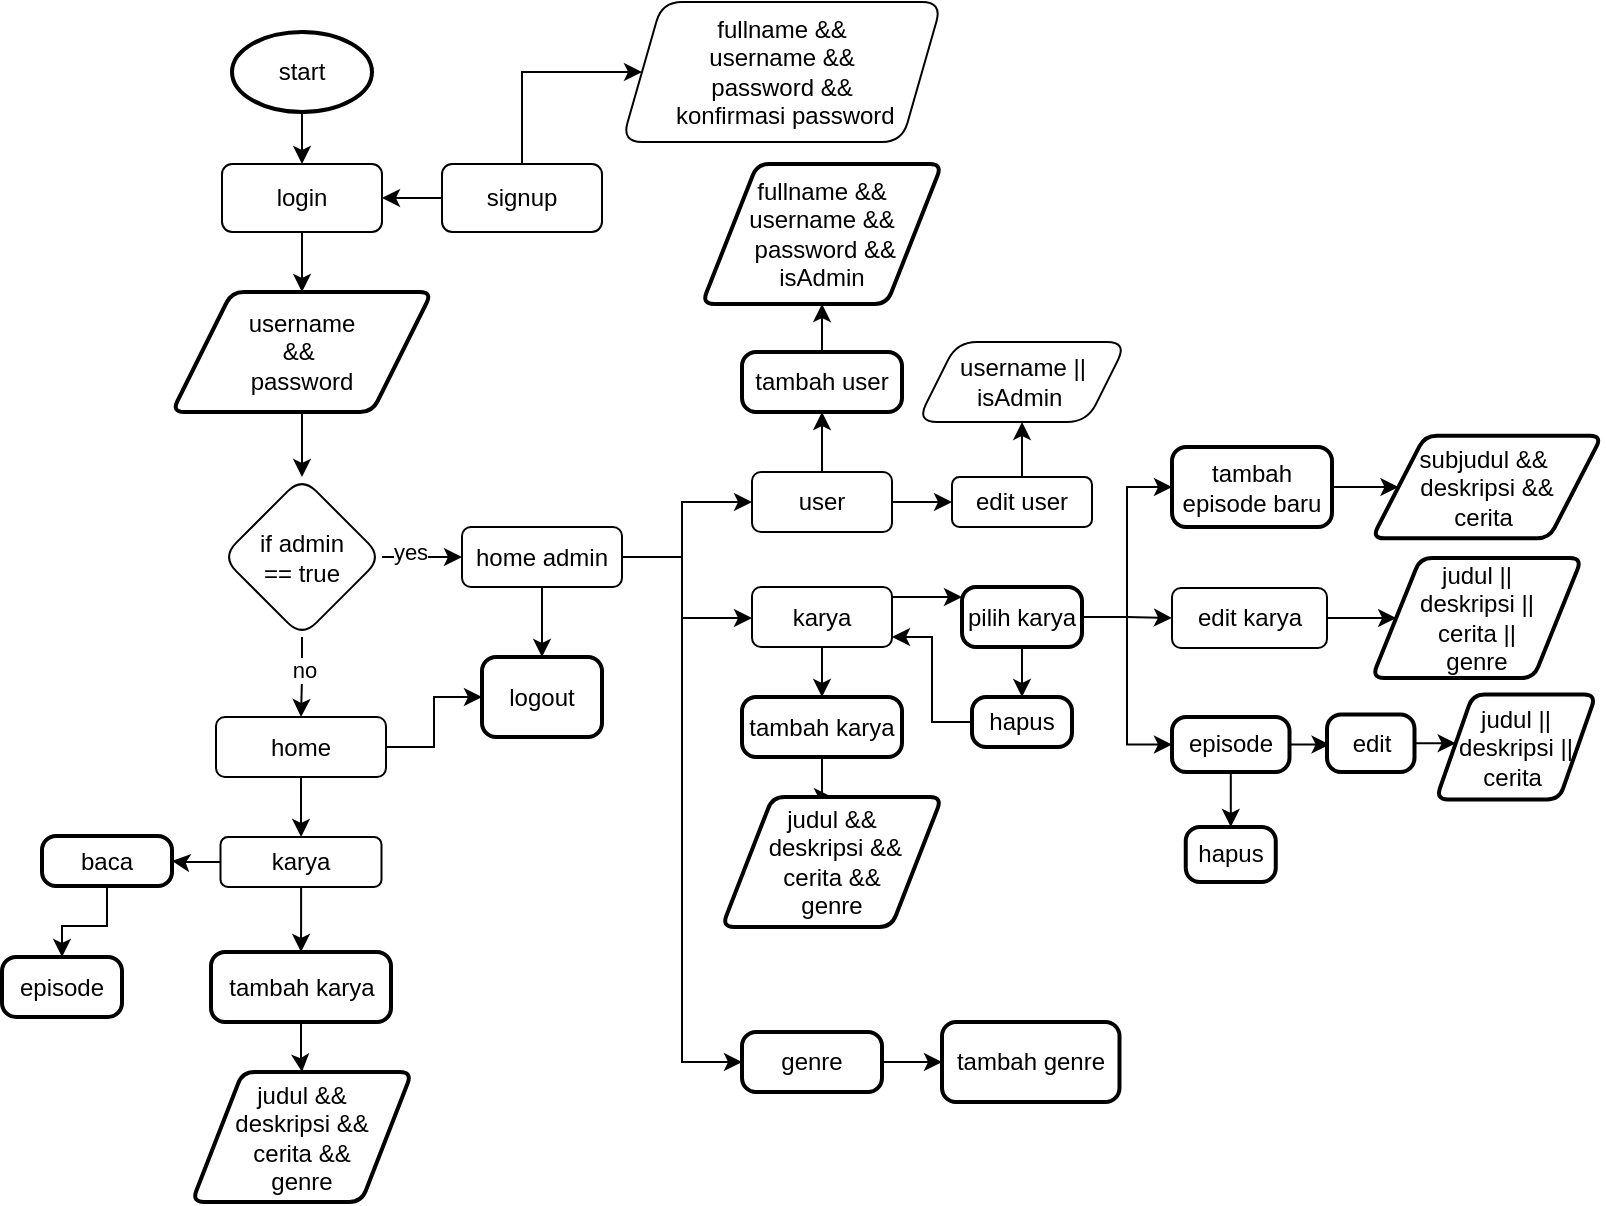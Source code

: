 <mxfile version="22.1.0" type="github">
  <diagram id="C5RBs43oDa-KdzZeNtuy" name="Page-1">
    <mxGraphModel dx="1466" dy="674" grid="1" gridSize="10" guides="1" tooltips="1" connect="1" arrows="1" fold="1" page="1" pageScale="1" pageWidth="827" pageHeight="1169" math="0" shadow="0">
      <root>
        <mxCell id="WIyWlLk6GJQsqaUBKTNV-0" />
        <mxCell id="WIyWlLk6GJQsqaUBKTNV-1" parent="WIyWlLk6GJQsqaUBKTNV-0" />
        <mxCell id="j7ybLudrItDJHJF2ztr_-8" value="" style="edgeStyle=orthogonalEdgeStyle;rounded=0;orthogonalLoop=1;jettySize=auto;html=1;" parent="WIyWlLk6GJQsqaUBKTNV-1" source="WIyWlLk6GJQsqaUBKTNV-3" target="j7ybLudrItDJHJF2ztr_-7" edge="1">
          <mxGeometry relative="1" as="geometry" />
        </mxCell>
        <mxCell id="WIyWlLk6GJQsqaUBKTNV-3" value="login" style="rounded=1;whiteSpace=wrap;html=1;fontSize=12;glass=0;strokeWidth=1;shadow=0;" parent="WIyWlLk6GJQsqaUBKTNV-1" vertex="1">
          <mxGeometry x="140" y="86" width="80" height="34" as="geometry" />
        </mxCell>
        <mxCell id="j7ybLudrItDJHJF2ztr_-1" value="" style="edgeStyle=orthogonalEdgeStyle;rounded=0;orthogonalLoop=1;jettySize=auto;html=1;" parent="WIyWlLk6GJQsqaUBKTNV-1" source="j7ybLudrItDJHJF2ztr_-0" target="WIyWlLk6GJQsqaUBKTNV-3" edge="1">
          <mxGeometry relative="1" as="geometry" />
        </mxCell>
        <mxCell id="j7ybLudrItDJHJF2ztr_-0" value="start" style="strokeWidth=2;html=1;shape=mxgraph.flowchart.start_1;whiteSpace=wrap;" parent="WIyWlLk6GJQsqaUBKTNV-1" vertex="1">
          <mxGeometry x="145" y="20" width="70" height="40" as="geometry" />
        </mxCell>
        <mxCell id="j7ybLudrItDJHJF2ztr_-6" style="edgeStyle=orthogonalEdgeStyle;rounded=0;orthogonalLoop=1;jettySize=auto;html=1;" parent="WIyWlLk6GJQsqaUBKTNV-1" source="j7ybLudrItDJHJF2ztr_-2" target="WIyWlLk6GJQsqaUBKTNV-3" edge="1">
          <mxGeometry relative="1" as="geometry" />
        </mxCell>
        <mxCell id="j7ybLudrItDJHJF2ztr_-75" style="edgeStyle=orthogonalEdgeStyle;rounded=0;orthogonalLoop=1;jettySize=auto;html=1;entryX=0;entryY=0.5;entryDx=0;entryDy=0;" parent="WIyWlLk6GJQsqaUBKTNV-1" source="j7ybLudrItDJHJF2ztr_-2" target="j7ybLudrItDJHJF2ztr_-9" edge="1">
          <mxGeometry relative="1" as="geometry">
            <Array as="points">
              <mxPoint x="290" y="40" />
            </Array>
          </mxGeometry>
        </mxCell>
        <mxCell id="j7ybLudrItDJHJF2ztr_-2" value="signup" style="rounded=1;whiteSpace=wrap;html=1;fontSize=12;glass=0;strokeWidth=1;shadow=0;" parent="WIyWlLk6GJQsqaUBKTNV-1" vertex="1">
          <mxGeometry x="250" y="86" width="80" height="34" as="geometry" />
        </mxCell>
        <mxCell id="j7ybLudrItDJHJF2ztr_-17" style="edgeStyle=orthogonalEdgeStyle;rounded=0;orthogonalLoop=1;jettySize=auto;html=1;" parent="WIyWlLk6GJQsqaUBKTNV-1" source="j7ybLudrItDJHJF2ztr_-7" target="j7ybLudrItDJHJF2ztr_-15" edge="1">
          <mxGeometry relative="1" as="geometry" />
        </mxCell>
        <mxCell id="j7ybLudrItDJHJF2ztr_-7" value="username &lt;br&gt;&amp;amp;&amp;amp;&amp;nbsp;&lt;br&gt;password" style="shape=parallelogram;html=1;strokeWidth=2;perimeter=parallelogramPerimeter;whiteSpace=wrap;rounded=1;arcSize=12;size=0.23;" parent="WIyWlLk6GJQsqaUBKTNV-1" vertex="1">
          <mxGeometry x="115" y="150" width="130" height="60" as="geometry" />
        </mxCell>
        <mxCell id="j7ybLudrItDJHJF2ztr_-9" value="fullname &amp;amp;&amp;amp; &lt;br&gt;username &amp;amp;&amp;amp; &lt;br&gt;password &amp;amp;&amp;amp;&lt;br&gt;&amp;nbsp;konfirmasi password" style="shape=parallelogram;perimeter=parallelogramPerimeter;whiteSpace=wrap;html=1;fixedSize=1;rounded=1;glass=0;strokeWidth=1;shadow=0;" parent="WIyWlLk6GJQsqaUBKTNV-1" vertex="1">
          <mxGeometry x="340" y="5" width="160" height="70" as="geometry" />
        </mxCell>
        <mxCell id="j7ybLudrItDJHJF2ztr_-28" style="edgeStyle=orthogonalEdgeStyle;rounded=0;orthogonalLoop=1;jettySize=auto;html=1;" parent="WIyWlLk6GJQsqaUBKTNV-1" source="j7ybLudrItDJHJF2ztr_-15" target="j7ybLudrItDJHJF2ztr_-24" edge="1">
          <mxGeometry relative="1" as="geometry" />
        </mxCell>
        <mxCell id="j7ybLudrItDJHJF2ztr_-30" value="no" style="edgeLabel;html=1;align=center;verticalAlign=middle;resizable=0;points=[];" parent="j7ybLudrItDJHJF2ztr_-28" vertex="1" connectable="0">
          <mxGeometry x="-0.222" y="1" relative="1" as="geometry">
            <mxPoint as="offset" />
          </mxGeometry>
        </mxCell>
        <mxCell id="j7ybLudrItDJHJF2ztr_-62" value="" style="edgeStyle=orthogonalEdgeStyle;rounded=0;orthogonalLoop=1;jettySize=auto;html=1;" parent="WIyWlLk6GJQsqaUBKTNV-1" source="j7ybLudrItDJHJF2ztr_-15" target="j7ybLudrItDJHJF2ztr_-61" edge="1">
          <mxGeometry relative="1" as="geometry" />
        </mxCell>
        <mxCell id="j7ybLudrItDJHJF2ztr_-63" value="yes" style="edgeLabel;html=1;align=center;verticalAlign=middle;resizable=0;points=[];" parent="j7ybLudrItDJHJF2ztr_-62" vertex="1" connectable="0">
          <mxGeometry x="-0.333" y="3" relative="1" as="geometry">
            <mxPoint as="offset" />
          </mxGeometry>
        </mxCell>
        <mxCell id="j7ybLudrItDJHJF2ztr_-15" value="if admin &lt;br&gt;== true" style="rhombus;whiteSpace=wrap;html=1;rounded=1;glass=0;strokeWidth=1;shadow=0;" parent="WIyWlLk6GJQsqaUBKTNV-1" vertex="1">
          <mxGeometry x="140" y="242.5" width="80" height="80" as="geometry" />
        </mxCell>
        <mxCell id="ZC-GjuawW8yxWvMmLunA-1" value="" style="edgeStyle=orthogonalEdgeStyle;rounded=0;orthogonalLoop=1;jettySize=auto;html=1;" edge="1" parent="WIyWlLk6GJQsqaUBKTNV-1" source="j7ybLudrItDJHJF2ztr_-24" target="ZC-GjuawW8yxWvMmLunA-0">
          <mxGeometry relative="1" as="geometry" />
        </mxCell>
        <mxCell id="ZC-GjuawW8yxWvMmLunA-24" style="edgeStyle=orthogonalEdgeStyle;rounded=0;orthogonalLoop=1;jettySize=auto;html=1;entryX=0;entryY=0.5;entryDx=0;entryDy=0;" edge="1" parent="WIyWlLk6GJQsqaUBKTNV-1" source="j7ybLudrItDJHJF2ztr_-24" target="ZC-GjuawW8yxWvMmLunA-23">
          <mxGeometry relative="1" as="geometry" />
        </mxCell>
        <mxCell id="j7ybLudrItDJHJF2ztr_-24" value="home" style="whiteSpace=wrap;html=1;rounded=1;glass=0;strokeWidth=1;shadow=0;" parent="WIyWlLk6GJQsqaUBKTNV-1" vertex="1">
          <mxGeometry x="137" y="362.5" width="85" height="30" as="geometry" />
        </mxCell>
        <mxCell id="j7ybLudrItDJHJF2ztr_-70" value="" style="edgeStyle=orthogonalEdgeStyle;rounded=0;orthogonalLoop=1;jettySize=auto;html=1;" parent="WIyWlLk6GJQsqaUBKTNV-1" source="j7ybLudrItDJHJF2ztr_-33" target="ZC-GjuawW8yxWvMmLunA-8" edge="1">
          <mxGeometry relative="1" as="geometry">
            <mxPoint x="505" y="312.5" as="targetPoint" />
            <Array as="points">
              <mxPoint x="495" y="302.5" />
              <mxPoint x="495" y="302.5" />
            </Array>
          </mxGeometry>
        </mxCell>
        <mxCell id="ZC-GjuawW8yxWvMmLunA-5" value="" style="edgeStyle=orthogonalEdgeStyle;rounded=0;orthogonalLoop=1;jettySize=auto;html=1;" edge="1" parent="WIyWlLk6GJQsqaUBKTNV-1" source="j7ybLudrItDJHJF2ztr_-33" target="ZC-GjuawW8yxWvMmLunA-4">
          <mxGeometry relative="1" as="geometry" />
        </mxCell>
        <mxCell id="j7ybLudrItDJHJF2ztr_-33" value="karya" style="rounded=1;whiteSpace=wrap;html=1;fontSize=12;glass=0;strokeWidth=1;shadow=0;" parent="WIyWlLk6GJQsqaUBKTNV-1" vertex="1">
          <mxGeometry x="405" y="297.5" width="70" height="30" as="geometry" />
        </mxCell>
        <mxCell id="j7ybLudrItDJHJF2ztr_-42" value="" style="edgeStyle=orthogonalEdgeStyle;rounded=0;orthogonalLoop=1;jettySize=auto;html=1;" parent="WIyWlLk6GJQsqaUBKTNV-1" source="j7ybLudrItDJHJF2ztr_-35" target="j7ybLudrItDJHJF2ztr_-41" edge="1">
          <mxGeometry relative="1" as="geometry" />
        </mxCell>
        <mxCell id="ZC-GjuawW8yxWvMmLunA-28" style="edgeStyle=orthogonalEdgeStyle;rounded=0;orthogonalLoop=1;jettySize=auto;html=1;entryX=0.5;entryY=1;entryDx=0;entryDy=0;" edge="1" parent="WIyWlLk6GJQsqaUBKTNV-1" source="j7ybLudrItDJHJF2ztr_-35" target="ZC-GjuawW8yxWvMmLunA-26">
          <mxGeometry relative="1" as="geometry" />
        </mxCell>
        <mxCell id="j7ybLudrItDJHJF2ztr_-35" value="user" style="whiteSpace=wrap;html=1;rounded=1;glass=0;strokeWidth=1;shadow=0;" parent="WIyWlLk6GJQsqaUBKTNV-1" vertex="1">
          <mxGeometry x="405" y="240" width="70" height="30" as="geometry" />
        </mxCell>
        <mxCell id="j7ybLudrItDJHJF2ztr_-44" value="" style="edgeStyle=orthogonalEdgeStyle;rounded=0;orthogonalLoop=1;jettySize=auto;html=1;" parent="WIyWlLk6GJQsqaUBKTNV-1" source="j7ybLudrItDJHJF2ztr_-41" target="j7ybLudrItDJHJF2ztr_-43" edge="1">
          <mxGeometry relative="1" as="geometry">
            <mxPoint x="640" y="255" as="targetPoint" />
          </mxGeometry>
        </mxCell>
        <mxCell id="j7ybLudrItDJHJF2ztr_-41" value="edit user" style="whiteSpace=wrap;html=1;rounded=1;glass=0;strokeWidth=1;shadow=0;" parent="WIyWlLk6GJQsqaUBKTNV-1" vertex="1">
          <mxGeometry x="505" y="242.5" width="70" height="25" as="geometry" />
        </mxCell>
        <mxCell id="j7ybLudrItDJHJF2ztr_-43" value="username ||&lt;br&gt;isAdmin&amp;nbsp;" style="shape=parallelogram;perimeter=parallelogramPerimeter;whiteSpace=wrap;html=1;fixedSize=1;rounded=1;glass=0;strokeWidth=1;shadow=0;" parent="WIyWlLk6GJQsqaUBKTNV-1" vertex="1">
          <mxGeometry x="487.5" y="175" width="105" height="40" as="geometry" />
        </mxCell>
        <mxCell id="j7ybLudrItDJHJF2ztr_-80" style="edgeStyle=orthogonalEdgeStyle;rounded=0;orthogonalLoop=1;jettySize=auto;html=1;" parent="WIyWlLk6GJQsqaUBKTNV-1" source="j7ybLudrItDJHJF2ztr_-58" target="j7ybLudrItDJHJF2ztr_-79" edge="1">
          <mxGeometry relative="1" as="geometry" />
        </mxCell>
        <mxCell id="j7ybLudrItDJHJF2ztr_-58" value="genre" style="rounded=1;whiteSpace=wrap;html=1;absoluteArcSize=1;arcSize=14;strokeWidth=2;" parent="WIyWlLk6GJQsqaUBKTNV-1" vertex="1">
          <mxGeometry x="400" y="520" width="70" height="30" as="geometry" />
        </mxCell>
        <mxCell id="j7ybLudrItDJHJF2ztr_-64" style="edgeStyle=orthogonalEdgeStyle;rounded=0;orthogonalLoop=1;jettySize=auto;html=1;entryX=0;entryY=0.5;entryDx=0;entryDy=0;" parent="WIyWlLk6GJQsqaUBKTNV-1" source="j7ybLudrItDJHJF2ztr_-61" target="j7ybLudrItDJHJF2ztr_-35" edge="1">
          <mxGeometry relative="1" as="geometry">
            <Array as="points">
              <mxPoint x="370" y="282" />
              <mxPoint x="370" y="255" />
            </Array>
          </mxGeometry>
        </mxCell>
        <mxCell id="j7ybLudrItDJHJF2ztr_-65" style="edgeStyle=orthogonalEdgeStyle;rounded=0;orthogonalLoop=1;jettySize=auto;html=1;" parent="WIyWlLk6GJQsqaUBKTNV-1" source="j7ybLudrItDJHJF2ztr_-61" target="j7ybLudrItDJHJF2ztr_-33" edge="1">
          <mxGeometry relative="1" as="geometry">
            <Array as="points">
              <mxPoint x="370" y="283" />
              <mxPoint x="370" y="313" />
            </Array>
          </mxGeometry>
        </mxCell>
        <mxCell id="ZC-GjuawW8yxWvMmLunA-25" value="" style="edgeStyle=orthogonalEdgeStyle;rounded=0;orthogonalLoop=1;jettySize=auto;html=1;" edge="1" parent="WIyWlLk6GJQsqaUBKTNV-1" source="j7ybLudrItDJHJF2ztr_-61" target="ZC-GjuawW8yxWvMmLunA-23">
          <mxGeometry relative="1" as="geometry" />
        </mxCell>
        <mxCell id="ZC-GjuawW8yxWvMmLunA-32" style="edgeStyle=orthogonalEdgeStyle;rounded=0;orthogonalLoop=1;jettySize=auto;html=1;entryX=0;entryY=0.5;entryDx=0;entryDy=0;" edge="1" parent="WIyWlLk6GJQsqaUBKTNV-1" source="j7ybLudrItDJHJF2ztr_-61" target="j7ybLudrItDJHJF2ztr_-58">
          <mxGeometry relative="1" as="geometry" />
        </mxCell>
        <mxCell id="j7ybLudrItDJHJF2ztr_-61" value="home admin" style="whiteSpace=wrap;html=1;rounded=1;glass=0;strokeWidth=1;shadow=0;" parent="WIyWlLk6GJQsqaUBKTNV-1" vertex="1">
          <mxGeometry x="260" y="267.5" width="80" height="30" as="geometry" />
        </mxCell>
        <mxCell id="j7ybLudrItDJHJF2ztr_-72" value="" style="edgeStyle=orthogonalEdgeStyle;rounded=0;orthogonalLoop=1;jettySize=auto;html=1;exitX=1;exitY=0.5;exitDx=0;exitDy=0;" parent="WIyWlLk6GJQsqaUBKTNV-1" source="ZC-GjuawW8yxWvMmLunA-8" target="j7ybLudrItDJHJF2ztr_-71" edge="1">
          <mxGeometry relative="1" as="geometry">
            <mxPoint x="580" y="315" as="sourcePoint" />
          </mxGeometry>
        </mxCell>
        <mxCell id="j7ybLudrItDJHJF2ztr_-71" value="edit karya" style="whiteSpace=wrap;html=1;rounded=1;glass=0;strokeWidth=1;shadow=0;" parent="WIyWlLk6GJQsqaUBKTNV-1" vertex="1">
          <mxGeometry x="615" y="298" width="77.5" height="30" as="geometry" />
        </mxCell>
        <mxCell id="j7ybLudrItDJHJF2ztr_-79" value="tambah genre" style="rounded=1;whiteSpace=wrap;html=1;absoluteArcSize=1;arcSize=14;strokeWidth=2;" parent="WIyWlLk6GJQsqaUBKTNV-1" vertex="1">
          <mxGeometry x="500" y="515" width="88.75" height="40" as="geometry" />
        </mxCell>
        <mxCell id="ZC-GjuawW8yxWvMmLunA-22" style="edgeStyle=orthogonalEdgeStyle;rounded=0;orthogonalLoop=1;jettySize=auto;html=1;" edge="1" parent="WIyWlLk6GJQsqaUBKTNV-1" source="ZC-GjuawW8yxWvMmLunA-0" target="ZC-GjuawW8yxWvMmLunA-20">
          <mxGeometry relative="1" as="geometry">
            <mxPoint x="115" y="435" as="targetPoint" />
          </mxGeometry>
        </mxCell>
        <mxCell id="ZC-GjuawW8yxWvMmLunA-35" style="edgeStyle=orthogonalEdgeStyle;rounded=0;orthogonalLoop=1;jettySize=auto;html=1;" edge="1" parent="WIyWlLk6GJQsqaUBKTNV-1" source="ZC-GjuawW8yxWvMmLunA-0" target="ZC-GjuawW8yxWvMmLunA-33">
          <mxGeometry relative="1" as="geometry" />
        </mxCell>
        <mxCell id="ZC-GjuawW8yxWvMmLunA-0" value="karya" style="whiteSpace=wrap;html=1;rounded=1;glass=0;strokeWidth=1;shadow=0;" vertex="1" parent="WIyWlLk6GJQsqaUBKTNV-1">
          <mxGeometry x="139.25" y="422.5" width="80.5" height="25" as="geometry" />
        </mxCell>
        <mxCell id="ZC-GjuawW8yxWvMmLunA-7" value="" style="edgeStyle=orthogonalEdgeStyle;rounded=0;orthogonalLoop=1;jettySize=auto;html=1;" edge="1" parent="WIyWlLk6GJQsqaUBKTNV-1" source="ZC-GjuawW8yxWvMmLunA-4" target="ZC-GjuawW8yxWvMmLunA-6">
          <mxGeometry relative="1" as="geometry" />
        </mxCell>
        <mxCell id="ZC-GjuawW8yxWvMmLunA-4" value="tambah karya" style="rounded=1;whiteSpace=wrap;html=1;absoluteArcSize=1;arcSize=14;strokeWidth=2;" vertex="1" parent="WIyWlLk6GJQsqaUBKTNV-1">
          <mxGeometry x="400" y="352.5" width="80" height="30" as="geometry" />
        </mxCell>
        <mxCell id="ZC-GjuawW8yxWvMmLunA-6" value="judul &amp;amp;&amp;amp;&lt;br&gt;&amp;nbsp;deskripsi &amp;amp;&amp;amp;&lt;br&gt;cerita &amp;amp;&amp;amp;&lt;br&gt;genre" style="shape=parallelogram;html=1;strokeWidth=2;perimeter=parallelogramPerimeter;whiteSpace=wrap;rounded=1;arcSize=12;size=0.23;" vertex="1" parent="WIyWlLk6GJQsqaUBKTNV-1">
          <mxGeometry x="390" y="402.5" width="110" height="65" as="geometry" />
        </mxCell>
        <mxCell id="ZC-GjuawW8yxWvMmLunA-12" style="edgeStyle=orthogonalEdgeStyle;rounded=0;orthogonalLoop=1;jettySize=auto;html=1;entryX=0;entryY=0.5;entryDx=0;entryDy=0;" edge="1" parent="WIyWlLk6GJQsqaUBKTNV-1" source="ZC-GjuawW8yxWvMmLunA-8" target="ZC-GjuawW8yxWvMmLunA-11">
          <mxGeometry relative="1" as="geometry" />
        </mxCell>
        <mxCell id="ZC-GjuawW8yxWvMmLunA-14" style="edgeStyle=orthogonalEdgeStyle;rounded=0;orthogonalLoop=1;jettySize=auto;html=1;entryX=0.5;entryY=0;entryDx=0;entryDy=0;exitX=0.5;exitY=1;exitDx=0;exitDy=0;" edge="1" parent="WIyWlLk6GJQsqaUBKTNV-1" source="ZC-GjuawW8yxWvMmLunA-8" target="ZC-GjuawW8yxWvMmLunA-13">
          <mxGeometry relative="1" as="geometry" />
        </mxCell>
        <mxCell id="ZC-GjuawW8yxWvMmLunA-40" style="edgeStyle=orthogonalEdgeStyle;rounded=0;orthogonalLoop=1;jettySize=auto;html=1;entryX=0;entryY=0.5;entryDx=0;entryDy=0;" edge="1" parent="WIyWlLk6GJQsqaUBKTNV-1" source="ZC-GjuawW8yxWvMmLunA-8" target="ZC-GjuawW8yxWvMmLunA-39">
          <mxGeometry relative="1" as="geometry" />
        </mxCell>
        <mxCell id="ZC-GjuawW8yxWvMmLunA-8" value="pilih karya" style="rounded=1;whiteSpace=wrap;html=1;absoluteArcSize=1;arcSize=14;strokeWidth=2;" vertex="1" parent="WIyWlLk6GJQsqaUBKTNV-1">
          <mxGeometry x="510" y="297.5" width="60" height="30" as="geometry" />
        </mxCell>
        <mxCell id="ZC-GjuawW8yxWvMmLunA-9" value="judul ||&lt;br&gt;deskripsi ||&lt;br&gt;cerita ||&lt;br&gt;genre" style="shape=parallelogram;html=1;strokeWidth=2;perimeter=parallelogramPerimeter;whiteSpace=wrap;rounded=1;arcSize=12;size=0.23;" vertex="1" parent="WIyWlLk6GJQsqaUBKTNV-1">
          <mxGeometry x="715" y="283" width="105" height="60" as="geometry" />
        </mxCell>
        <mxCell id="ZC-GjuawW8yxWvMmLunA-10" style="edgeStyle=orthogonalEdgeStyle;rounded=0;orthogonalLoop=1;jettySize=auto;html=1;" edge="1" parent="WIyWlLk6GJQsqaUBKTNV-1" source="j7ybLudrItDJHJF2ztr_-71" target="ZC-GjuawW8yxWvMmLunA-9">
          <mxGeometry relative="1" as="geometry" />
        </mxCell>
        <mxCell id="ZC-GjuawW8yxWvMmLunA-16" style="edgeStyle=orthogonalEdgeStyle;rounded=0;orthogonalLoop=1;jettySize=auto;html=1;entryX=0;entryY=0.5;entryDx=0;entryDy=0;" edge="1" parent="WIyWlLk6GJQsqaUBKTNV-1" source="ZC-GjuawW8yxWvMmLunA-11" target="ZC-GjuawW8yxWvMmLunA-15">
          <mxGeometry relative="1" as="geometry" />
        </mxCell>
        <mxCell id="ZC-GjuawW8yxWvMmLunA-11" value="tambah episode baru" style="rounded=1;whiteSpace=wrap;html=1;absoluteArcSize=1;arcSize=14;strokeWidth=2;" vertex="1" parent="WIyWlLk6GJQsqaUBKTNV-1">
          <mxGeometry x="615" y="227.5" width="80" height="40" as="geometry" />
        </mxCell>
        <mxCell id="ZC-GjuawW8yxWvMmLunA-17" style="edgeStyle=orthogonalEdgeStyle;rounded=0;orthogonalLoop=1;jettySize=auto;html=1;exitX=0;exitY=0.5;exitDx=0;exitDy=0;" edge="1" parent="WIyWlLk6GJQsqaUBKTNV-1" source="ZC-GjuawW8yxWvMmLunA-13" target="j7ybLudrItDJHJF2ztr_-33">
          <mxGeometry relative="1" as="geometry">
            <Array as="points">
              <mxPoint x="495" y="365.5" />
              <mxPoint x="495" y="322.5" />
            </Array>
          </mxGeometry>
        </mxCell>
        <mxCell id="ZC-GjuawW8yxWvMmLunA-13" value="hapus" style="rounded=1;whiteSpace=wrap;html=1;absoluteArcSize=1;arcSize=14;strokeWidth=2;" vertex="1" parent="WIyWlLk6GJQsqaUBKTNV-1">
          <mxGeometry x="515" y="352.5" width="50" height="25" as="geometry" />
        </mxCell>
        <mxCell id="ZC-GjuawW8yxWvMmLunA-15" value="subjudul &amp;amp;&amp;amp;&amp;nbsp;&lt;br&gt;deskripsi &amp;amp;&amp;amp;&lt;br&gt;cerita&amp;nbsp;" style="shape=parallelogram;html=1;strokeWidth=2;perimeter=parallelogramPerimeter;whiteSpace=wrap;rounded=1;arcSize=12;size=0.23;" vertex="1" parent="WIyWlLk6GJQsqaUBKTNV-1">
          <mxGeometry x="715" y="221.88" width="115" height="51.25" as="geometry" />
        </mxCell>
        <mxCell id="ZC-GjuawW8yxWvMmLunA-50" value="" style="edgeStyle=orthogonalEdgeStyle;rounded=0;orthogonalLoop=1;jettySize=auto;html=1;" edge="1" parent="WIyWlLk6GJQsqaUBKTNV-1" source="ZC-GjuawW8yxWvMmLunA-20" target="ZC-GjuawW8yxWvMmLunA-49">
          <mxGeometry relative="1" as="geometry" />
        </mxCell>
        <mxCell id="ZC-GjuawW8yxWvMmLunA-20" value="baca" style="rounded=1;whiteSpace=wrap;html=1;absoluteArcSize=1;arcSize=14;strokeWidth=2;" vertex="1" parent="WIyWlLk6GJQsqaUBKTNV-1">
          <mxGeometry x="50" y="422" width="65" height="25" as="geometry" />
        </mxCell>
        <mxCell id="ZC-GjuawW8yxWvMmLunA-23" value="logout" style="rounded=1;whiteSpace=wrap;html=1;absoluteArcSize=1;arcSize=14;strokeWidth=2;" vertex="1" parent="WIyWlLk6GJQsqaUBKTNV-1">
          <mxGeometry x="270" y="332.5" width="60" height="40" as="geometry" />
        </mxCell>
        <mxCell id="ZC-GjuawW8yxWvMmLunA-30" style="edgeStyle=orthogonalEdgeStyle;rounded=0;orthogonalLoop=1;jettySize=auto;html=1;entryX=0.5;entryY=1;entryDx=0;entryDy=0;" edge="1" parent="WIyWlLk6GJQsqaUBKTNV-1" source="ZC-GjuawW8yxWvMmLunA-26" target="ZC-GjuawW8yxWvMmLunA-29">
          <mxGeometry relative="1" as="geometry" />
        </mxCell>
        <mxCell id="ZC-GjuawW8yxWvMmLunA-26" value="tambah user" style="rounded=1;whiteSpace=wrap;html=1;absoluteArcSize=1;arcSize=14;strokeWidth=2;" vertex="1" parent="WIyWlLk6GJQsqaUBKTNV-1">
          <mxGeometry x="400" y="180" width="80" height="30" as="geometry" />
        </mxCell>
        <mxCell id="ZC-GjuawW8yxWvMmLunA-29" value="fullname &amp;amp;&amp;amp;&lt;br&gt;username &amp;amp;&amp;amp;&lt;br&gt;&amp;nbsp;password &amp;amp;&amp;amp;&lt;br&gt;isAdmin" style="shape=parallelogram;html=1;strokeWidth=2;perimeter=parallelogramPerimeter;whiteSpace=wrap;rounded=1;arcSize=12;size=0.23;" vertex="1" parent="WIyWlLk6GJQsqaUBKTNV-1">
          <mxGeometry x="380" y="86" width="120" height="70" as="geometry" />
        </mxCell>
        <mxCell id="ZC-GjuawW8yxWvMmLunA-37" style="edgeStyle=orthogonalEdgeStyle;rounded=0;orthogonalLoop=1;jettySize=auto;html=1;" edge="1" parent="WIyWlLk6GJQsqaUBKTNV-1" source="ZC-GjuawW8yxWvMmLunA-33" target="ZC-GjuawW8yxWvMmLunA-36">
          <mxGeometry relative="1" as="geometry" />
        </mxCell>
        <mxCell id="ZC-GjuawW8yxWvMmLunA-33" value="tambah karya" style="rounded=1;whiteSpace=wrap;html=1;absoluteArcSize=1;arcSize=14;strokeWidth=2;" vertex="1" parent="WIyWlLk6GJQsqaUBKTNV-1">
          <mxGeometry x="134.5" y="480" width="90" height="35" as="geometry" />
        </mxCell>
        <mxCell id="ZC-GjuawW8yxWvMmLunA-36" value="judul &amp;amp;&amp;amp;&lt;br&gt;deskripsi &amp;amp;&amp;amp;&lt;br&gt;cerita &amp;amp;&amp;amp;&lt;br&gt;genre" style="shape=parallelogram;html=1;strokeWidth=2;perimeter=parallelogramPerimeter;whiteSpace=wrap;rounded=1;arcSize=12;size=0.23;" vertex="1" parent="WIyWlLk6GJQsqaUBKTNV-1">
          <mxGeometry x="125" y="540" width="110" height="65" as="geometry" />
        </mxCell>
        <mxCell id="ZC-GjuawW8yxWvMmLunA-42" style="edgeStyle=orthogonalEdgeStyle;rounded=0;orthogonalLoop=1;jettySize=auto;html=1;" edge="1" parent="WIyWlLk6GJQsqaUBKTNV-1" source="ZC-GjuawW8yxWvMmLunA-39" target="ZC-GjuawW8yxWvMmLunA-41">
          <mxGeometry relative="1" as="geometry" />
        </mxCell>
        <mxCell id="ZC-GjuawW8yxWvMmLunA-46" style="edgeStyle=orthogonalEdgeStyle;rounded=0;orthogonalLoop=1;jettySize=auto;html=1;" edge="1" parent="WIyWlLk6GJQsqaUBKTNV-1" source="ZC-GjuawW8yxWvMmLunA-39" target="ZC-GjuawW8yxWvMmLunA-45">
          <mxGeometry relative="1" as="geometry" />
        </mxCell>
        <mxCell id="ZC-GjuawW8yxWvMmLunA-39" value="episode" style="rounded=1;whiteSpace=wrap;html=1;absoluteArcSize=1;arcSize=14;strokeWidth=2;" vertex="1" parent="WIyWlLk6GJQsqaUBKTNV-1">
          <mxGeometry x="615" y="362.5" width="58.75" height="27.5" as="geometry" />
        </mxCell>
        <mxCell id="ZC-GjuawW8yxWvMmLunA-47" style="edgeStyle=orthogonalEdgeStyle;rounded=0;orthogonalLoop=1;jettySize=auto;html=1;" edge="1" parent="WIyWlLk6GJQsqaUBKTNV-1" source="ZC-GjuawW8yxWvMmLunA-41" target="ZC-GjuawW8yxWvMmLunA-43">
          <mxGeometry relative="1" as="geometry">
            <Array as="points">
              <mxPoint x="750" y="380" />
              <mxPoint x="750" y="380" />
            </Array>
          </mxGeometry>
        </mxCell>
        <mxCell id="ZC-GjuawW8yxWvMmLunA-41" value="edit" style="rounded=1;whiteSpace=wrap;html=1;absoluteArcSize=1;arcSize=14;strokeWidth=2;" vertex="1" parent="WIyWlLk6GJQsqaUBKTNV-1">
          <mxGeometry x="692.5" y="361.25" width="43.75" height="28.75" as="geometry" />
        </mxCell>
        <mxCell id="ZC-GjuawW8yxWvMmLunA-43" value="judul ||&lt;br&gt;deskripsi ||&lt;br&gt;cerita&amp;nbsp;" style="shape=parallelogram;html=1;strokeWidth=2;perimeter=parallelogramPerimeter;whiteSpace=wrap;rounded=1;arcSize=12;size=0.23;" vertex="1" parent="WIyWlLk6GJQsqaUBKTNV-1">
          <mxGeometry x="747" y="351.25" width="80" height="52.5" as="geometry" />
        </mxCell>
        <mxCell id="ZC-GjuawW8yxWvMmLunA-45" value="hapus" style="rounded=1;whiteSpace=wrap;html=1;absoluteArcSize=1;arcSize=14;strokeWidth=2;" vertex="1" parent="WIyWlLk6GJQsqaUBKTNV-1">
          <mxGeometry x="621.88" y="417.5" width="45" height="27.5" as="geometry" />
        </mxCell>
        <mxCell id="ZC-GjuawW8yxWvMmLunA-49" value="episode" style="rounded=1;whiteSpace=wrap;html=1;absoluteArcSize=1;arcSize=14;strokeWidth=2;" vertex="1" parent="WIyWlLk6GJQsqaUBKTNV-1">
          <mxGeometry x="30" y="482.5" width="60" height="30" as="geometry" />
        </mxCell>
      </root>
    </mxGraphModel>
  </diagram>
</mxfile>
